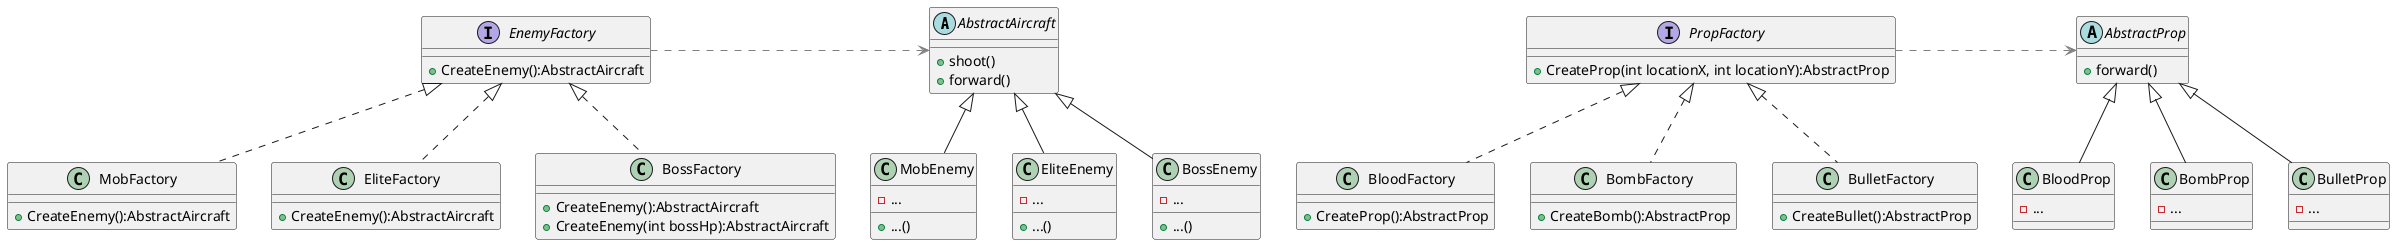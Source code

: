 @startuml

abstract class AbstractAircraft {
    + shoot()
    + forward()
}

interface EnemyFactory {
    + CreateEnemy():AbstractAircraft
}

class MobFactory {
    + CreateEnemy():AbstractAircraft
}

class EliteFactory {
    + CreateEnemy():AbstractAircraft
}

class BossFactory {
    + CreateEnemy():AbstractAircraft
    + CreateEnemy(int bossHp):AbstractAircraft
}

class MobEnemy {
    - ...
    + ...()
}

class EliteEnemy {
    - ...
    + ...()
}

class BossEnemy {
    - ...
    + ...()
}
EnemyFactory .> AbstractAircraft #line:grey;line.bold;line.dashed
AbstractAircraft <|-- MobEnemy
AbstractAircraft <|-- EliteEnemy
AbstractAircraft <|-- BossEnemy
EnemyFactory <|.. MobFactory
EnemyFactory <|.. EliteFactory
EnemyFactory <|.. BossFactory

abstract class AbstractProp {
    + forward()
}

interface PropFactory {
    + CreateProp(int locationX, int locationY):AbstractProp
}

class BloodFactory {
    + CreateProp():AbstractProp
}

class BombFactory {
    + CreateBomb():AbstractProp
}

class BulletFactory {
    + CreateBullet():AbstractProp
}

class BloodProp {
    - ...
}

class BombProp {
    - ...
}

class BulletProp {
    - ...
}
PropFactory .> AbstractProp #line:grey;line.bold;line.dashed
AbstractProp <|-- BloodProp
AbstractProp <|-- BombProp
AbstractProp <|-- BulletProp
PropFactory <|.. BloodFactory
PropFactory <|.. BombFactory
PropFactory <|.. BulletFactory

@enduml
